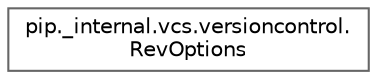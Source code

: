 digraph "Graphical Class Hierarchy"
{
 // LATEX_PDF_SIZE
  bgcolor="transparent";
  edge [fontname=Helvetica,fontsize=10,labelfontname=Helvetica,labelfontsize=10];
  node [fontname=Helvetica,fontsize=10,shape=box,height=0.2,width=0.4];
  rankdir="LR";
  Node0 [id="Node000000",label="pip._internal.vcs.versioncontrol.\lRevOptions",height=0.2,width=0.4,color="grey40", fillcolor="white", style="filled",URL="$d9/d98/classpip_1_1__internal_1_1vcs_1_1versioncontrol_1_1RevOptions.html",tooltip=" "];
}
